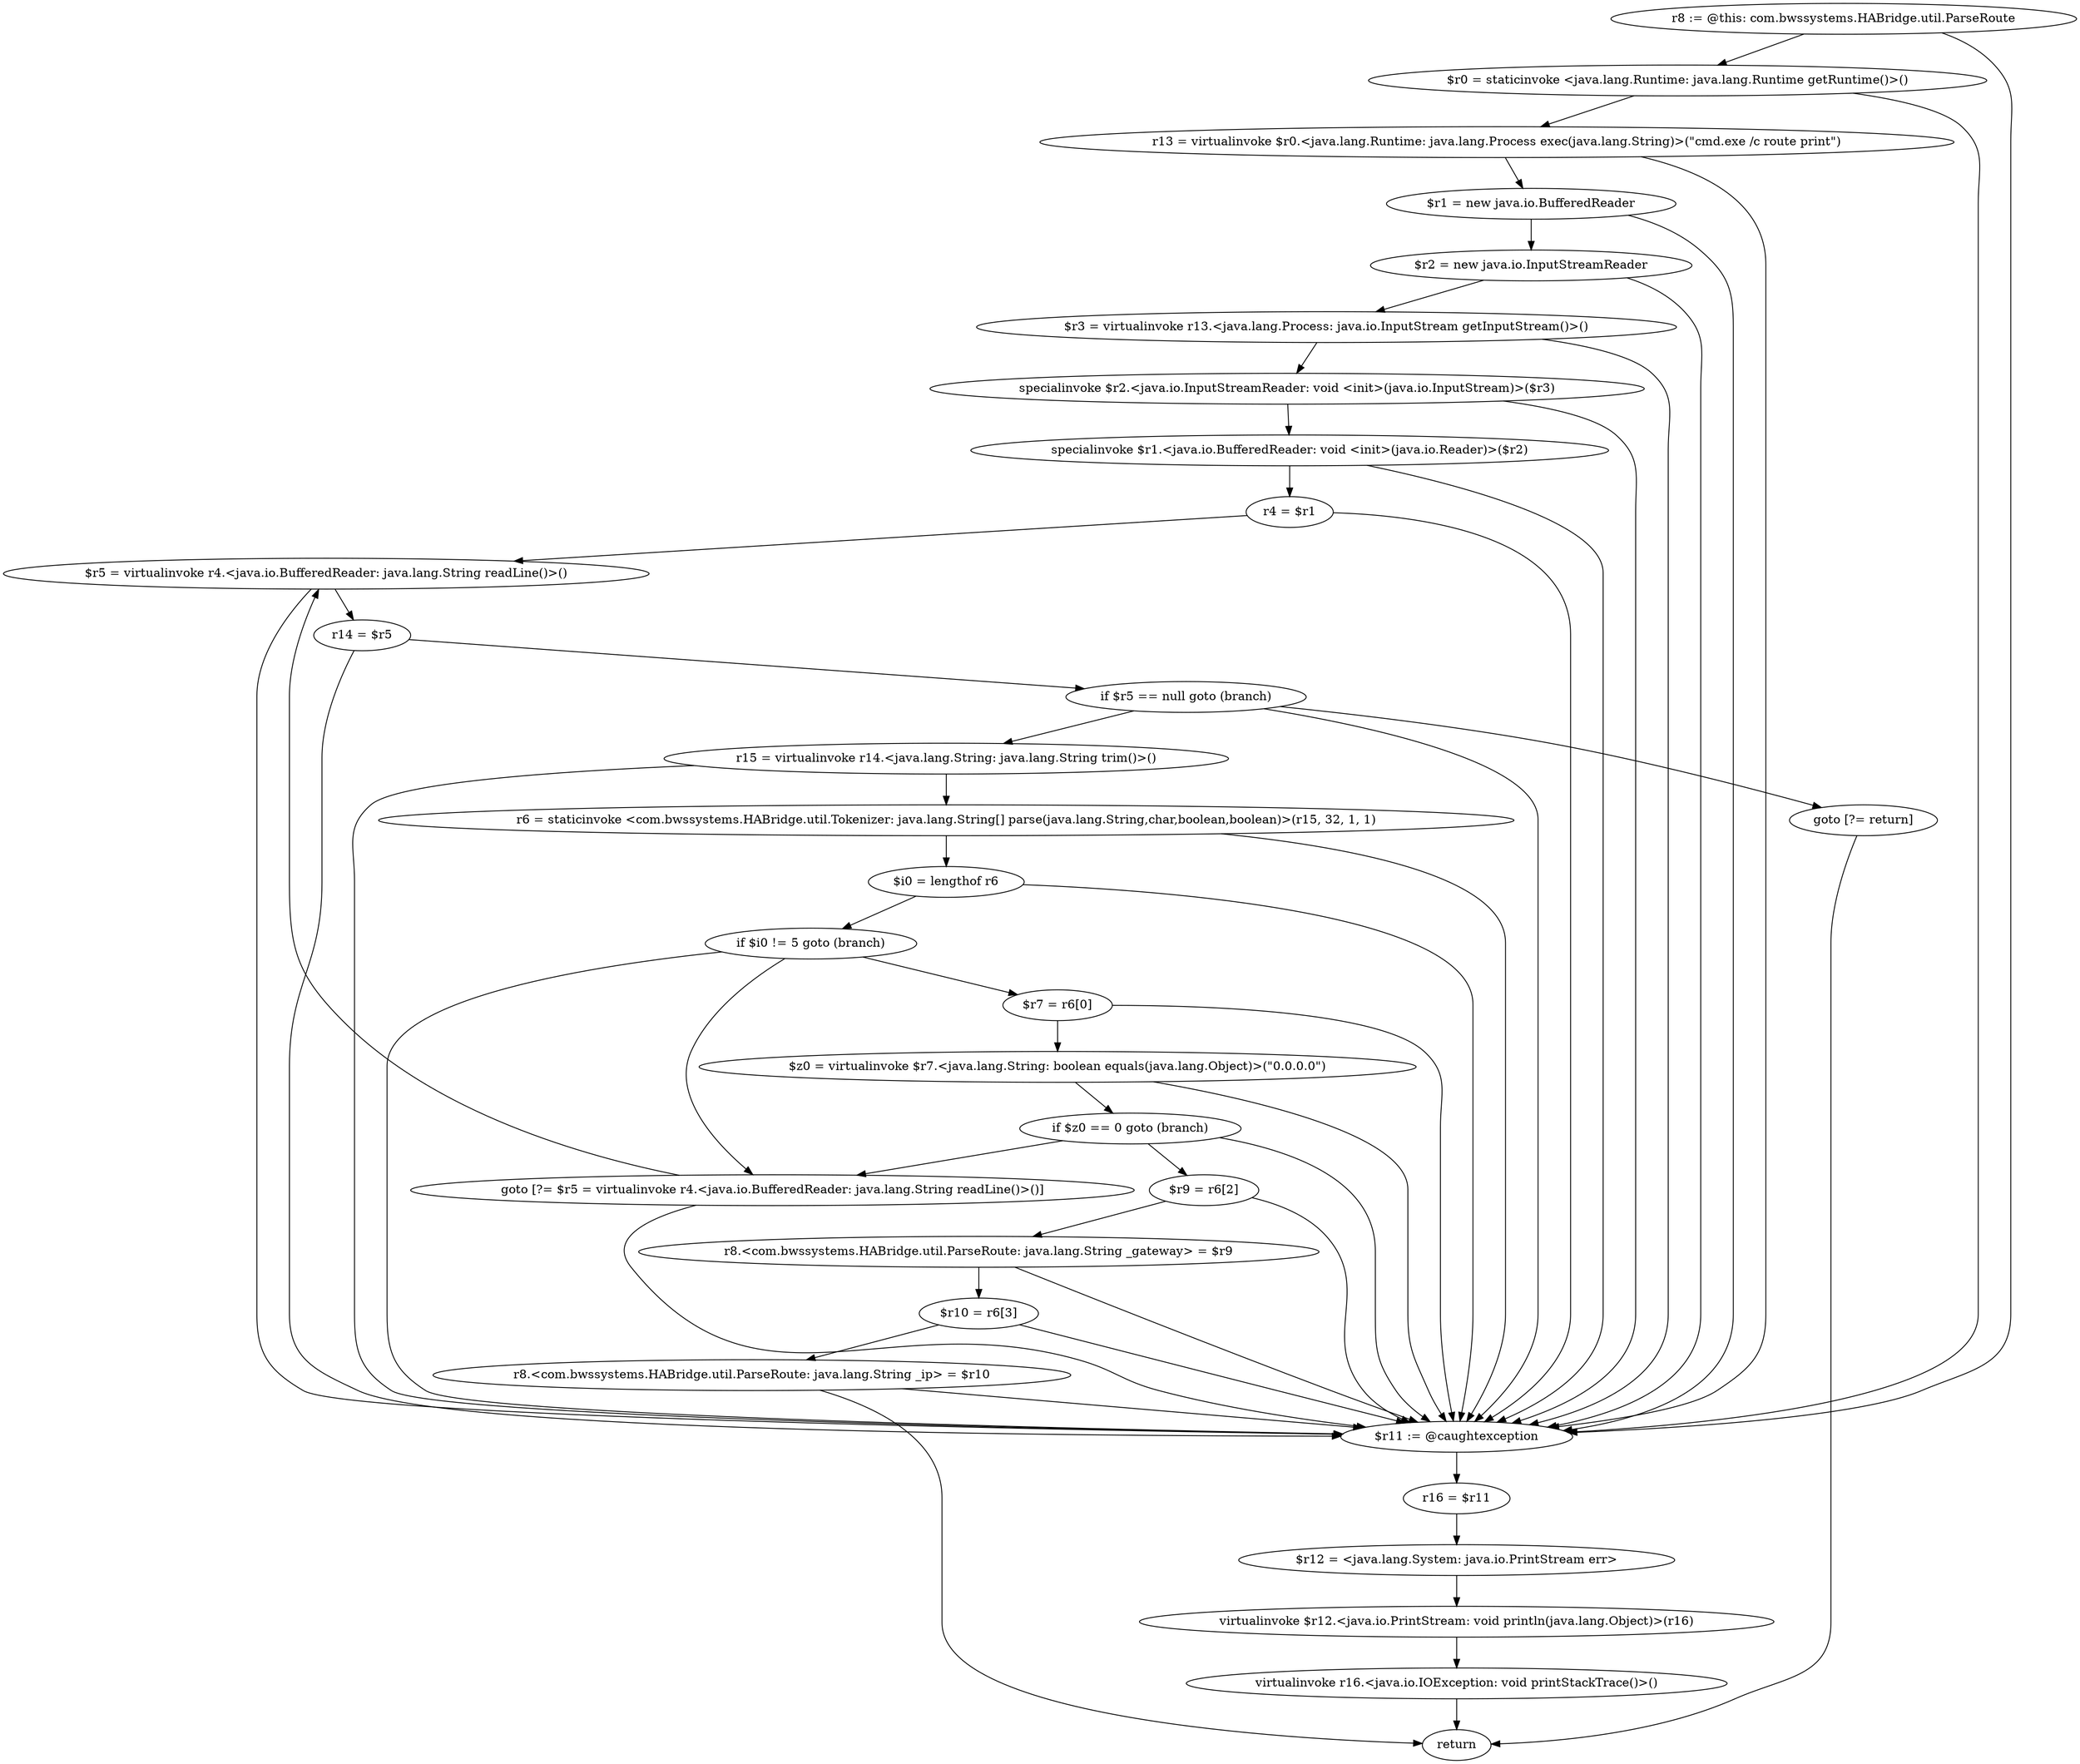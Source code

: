 digraph "unitGraph" {
    "r8 := @this: com.bwssystems.HABridge.util.ParseRoute"
    "$r0 = staticinvoke <java.lang.Runtime: java.lang.Runtime getRuntime()>()"
    "r13 = virtualinvoke $r0.<java.lang.Runtime: java.lang.Process exec(java.lang.String)>(\"cmd.exe /c route print\")"
    "$r1 = new java.io.BufferedReader"
    "$r2 = new java.io.InputStreamReader"
    "$r3 = virtualinvoke r13.<java.lang.Process: java.io.InputStream getInputStream()>()"
    "specialinvoke $r2.<java.io.InputStreamReader: void <init>(java.io.InputStream)>($r3)"
    "specialinvoke $r1.<java.io.BufferedReader: void <init>(java.io.Reader)>($r2)"
    "r4 = $r1"
    "$r5 = virtualinvoke r4.<java.io.BufferedReader: java.lang.String readLine()>()"
    "r14 = $r5"
    "if $r5 == null goto (branch)"
    "r15 = virtualinvoke r14.<java.lang.String: java.lang.String trim()>()"
    "r6 = staticinvoke <com.bwssystems.HABridge.util.Tokenizer: java.lang.String[] parse(java.lang.String,char,boolean,boolean)>(r15, 32, 1, 1)"
    "$i0 = lengthof r6"
    "if $i0 != 5 goto (branch)"
    "$r7 = r6[0]"
    "$z0 = virtualinvoke $r7.<java.lang.String: boolean equals(java.lang.Object)>(\"0.0.0.0\")"
    "if $z0 == 0 goto (branch)"
    "$r9 = r6[2]"
    "r8.<com.bwssystems.HABridge.util.ParseRoute: java.lang.String _gateway> = $r9"
    "$r10 = r6[3]"
    "r8.<com.bwssystems.HABridge.util.ParseRoute: java.lang.String _ip> = $r10"
    "return"
    "goto [?= $r5 = virtualinvoke r4.<java.io.BufferedReader: java.lang.String readLine()>()]"
    "goto [?= return]"
    "$r11 := @caughtexception"
    "r16 = $r11"
    "$r12 = <java.lang.System: java.io.PrintStream err>"
    "virtualinvoke $r12.<java.io.PrintStream: void println(java.lang.Object)>(r16)"
    "virtualinvoke r16.<java.io.IOException: void printStackTrace()>()"
    "r8 := @this: com.bwssystems.HABridge.util.ParseRoute"->"$r0 = staticinvoke <java.lang.Runtime: java.lang.Runtime getRuntime()>()";
    "r8 := @this: com.bwssystems.HABridge.util.ParseRoute"->"$r11 := @caughtexception";
    "$r0 = staticinvoke <java.lang.Runtime: java.lang.Runtime getRuntime()>()"->"r13 = virtualinvoke $r0.<java.lang.Runtime: java.lang.Process exec(java.lang.String)>(\"cmd.exe /c route print\")";
    "$r0 = staticinvoke <java.lang.Runtime: java.lang.Runtime getRuntime()>()"->"$r11 := @caughtexception";
    "r13 = virtualinvoke $r0.<java.lang.Runtime: java.lang.Process exec(java.lang.String)>(\"cmd.exe /c route print\")"->"$r1 = new java.io.BufferedReader";
    "r13 = virtualinvoke $r0.<java.lang.Runtime: java.lang.Process exec(java.lang.String)>(\"cmd.exe /c route print\")"->"$r11 := @caughtexception";
    "$r1 = new java.io.BufferedReader"->"$r2 = new java.io.InputStreamReader";
    "$r1 = new java.io.BufferedReader"->"$r11 := @caughtexception";
    "$r2 = new java.io.InputStreamReader"->"$r3 = virtualinvoke r13.<java.lang.Process: java.io.InputStream getInputStream()>()";
    "$r2 = new java.io.InputStreamReader"->"$r11 := @caughtexception";
    "$r3 = virtualinvoke r13.<java.lang.Process: java.io.InputStream getInputStream()>()"->"specialinvoke $r2.<java.io.InputStreamReader: void <init>(java.io.InputStream)>($r3)";
    "$r3 = virtualinvoke r13.<java.lang.Process: java.io.InputStream getInputStream()>()"->"$r11 := @caughtexception";
    "specialinvoke $r2.<java.io.InputStreamReader: void <init>(java.io.InputStream)>($r3)"->"specialinvoke $r1.<java.io.BufferedReader: void <init>(java.io.Reader)>($r2)";
    "specialinvoke $r2.<java.io.InputStreamReader: void <init>(java.io.InputStream)>($r3)"->"$r11 := @caughtexception";
    "specialinvoke $r1.<java.io.BufferedReader: void <init>(java.io.Reader)>($r2)"->"r4 = $r1";
    "specialinvoke $r1.<java.io.BufferedReader: void <init>(java.io.Reader)>($r2)"->"$r11 := @caughtexception";
    "r4 = $r1"->"$r5 = virtualinvoke r4.<java.io.BufferedReader: java.lang.String readLine()>()";
    "r4 = $r1"->"$r11 := @caughtexception";
    "$r5 = virtualinvoke r4.<java.io.BufferedReader: java.lang.String readLine()>()"->"r14 = $r5";
    "$r5 = virtualinvoke r4.<java.io.BufferedReader: java.lang.String readLine()>()"->"$r11 := @caughtexception";
    "r14 = $r5"->"if $r5 == null goto (branch)";
    "r14 = $r5"->"$r11 := @caughtexception";
    "if $r5 == null goto (branch)"->"r15 = virtualinvoke r14.<java.lang.String: java.lang.String trim()>()";
    "if $r5 == null goto (branch)"->"goto [?= return]";
    "if $r5 == null goto (branch)"->"$r11 := @caughtexception";
    "r15 = virtualinvoke r14.<java.lang.String: java.lang.String trim()>()"->"r6 = staticinvoke <com.bwssystems.HABridge.util.Tokenizer: java.lang.String[] parse(java.lang.String,char,boolean,boolean)>(r15, 32, 1, 1)";
    "r15 = virtualinvoke r14.<java.lang.String: java.lang.String trim()>()"->"$r11 := @caughtexception";
    "r6 = staticinvoke <com.bwssystems.HABridge.util.Tokenizer: java.lang.String[] parse(java.lang.String,char,boolean,boolean)>(r15, 32, 1, 1)"->"$i0 = lengthof r6";
    "r6 = staticinvoke <com.bwssystems.HABridge.util.Tokenizer: java.lang.String[] parse(java.lang.String,char,boolean,boolean)>(r15, 32, 1, 1)"->"$r11 := @caughtexception";
    "$i0 = lengthof r6"->"if $i0 != 5 goto (branch)";
    "$i0 = lengthof r6"->"$r11 := @caughtexception";
    "if $i0 != 5 goto (branch)"->"$r7 = r6[0]";
    "if $i0 != 5 goto (branch)"->"goto [?= $r5 = virtualinvoke r4.<java.io.BufferedReader: java.lang.String readLine()>()]";
    "if $i0 != 5 goto (branch)"->"$r11 := @caughtexception";
    "$r7 = r6[0]"->"$z0 = virtualinvoke $r7.<java.lang.String: boolean equals(java.lang.Object)>(\"0.0.0.0\")";
    "$r7 = r6[0]"->"$r11 := @caughtexception";
    "$z0 = virtualinvoke $r7.<java.lang.String: boolean equals(java.lang.Object)>(\"0.0.0.0\")"->"if $z0 == 0 goto (branch)";
    "$z0 = virtualinvoke $r7.<java.lang.String: boolean equals(java.lang.Object)>(\"0.0.0.0\")"->"$r11 := @caughtexception";
    "if $z0 == 0 goto (branch)"->"$r9 = r6[2]";
    "if $z0 == 0 goto (branch)"->"goto [?= $r5 = virtualinvoke r4.<java.io.BufferedReader: java.lang.String readLine()>()]";
    "if $z0 == 0 goto (branch)"->"$r11 := @caughtexception";
    "$r9 = r6[2]"->"r8.<com.bwssystems.HABridge.util.ParseRoute: java.lang.String _gateway> = $r9";
    "$r9 = r6[2]"->"$r11 := @caughtexception";
    "r8.<com.bwssystems.HABridge.util.ParseRoute: java.lang.String _gateway> = $r9"->"$r10 = r6[3]";
    "r8.<com.bwssystems.HABridge.util.ParseRoute: java.lang.String _gateway> = $r9"->"$r11 := @caughtexception";
    "$r10 = r6[3]"->"r8.<com.bwssystems.HABridge.util.ParseRoute: java.lang.String _ip> = $r10";
    "$r10 = r6[3]"->"$r11 := @caughtexception";
    "r8.<com.bwssystems.HABridge.util.ParseRoute: java.lang.String _ip> = $r10"->"return";
    "r8.<com.bwssystems.HABridge.util.ParseRoute: java.lang.String _ip> = $r10"->"$r11 := @caughtexception";
    "goto [?= $r5 = virtualinvoke r4.<java.io.BufferedReader: java.lang.String readLine()>()]"->"$r5 = virtualinvoke r4.<java.io.BufferedReader: java.lang.String readLine()>()";
    "goto [?= $r5 = virtualinvoke r4.<java.io.BufferedReader: java.lang.String readLine()>()]"->"$r11 := @caughtexception";
    "goto [?= return]"->"return";
    "$r11 := @caughtexception"->"r16 = $r11";
    "r16 = $r11"->"$r12 = <java.lang.System: java.io.PrintStream err>";
    "$r12 = <java.lang.System: java.io.PrintStream err>"->"virtualinvoke $r12.<java.io.PrintStream: void println(java.lang.Object)>(r16)";
    "virtualinvoke $r12.<java.io.PrintStream: void println(java.lang.Object)>(r16)"->"virtualinvoke r16.<java.io.IOException: void printStackTrace()>()";
    "virtualinvoke r16.<java.io.IOException: void printStackTrace()>()"->"return";
}
